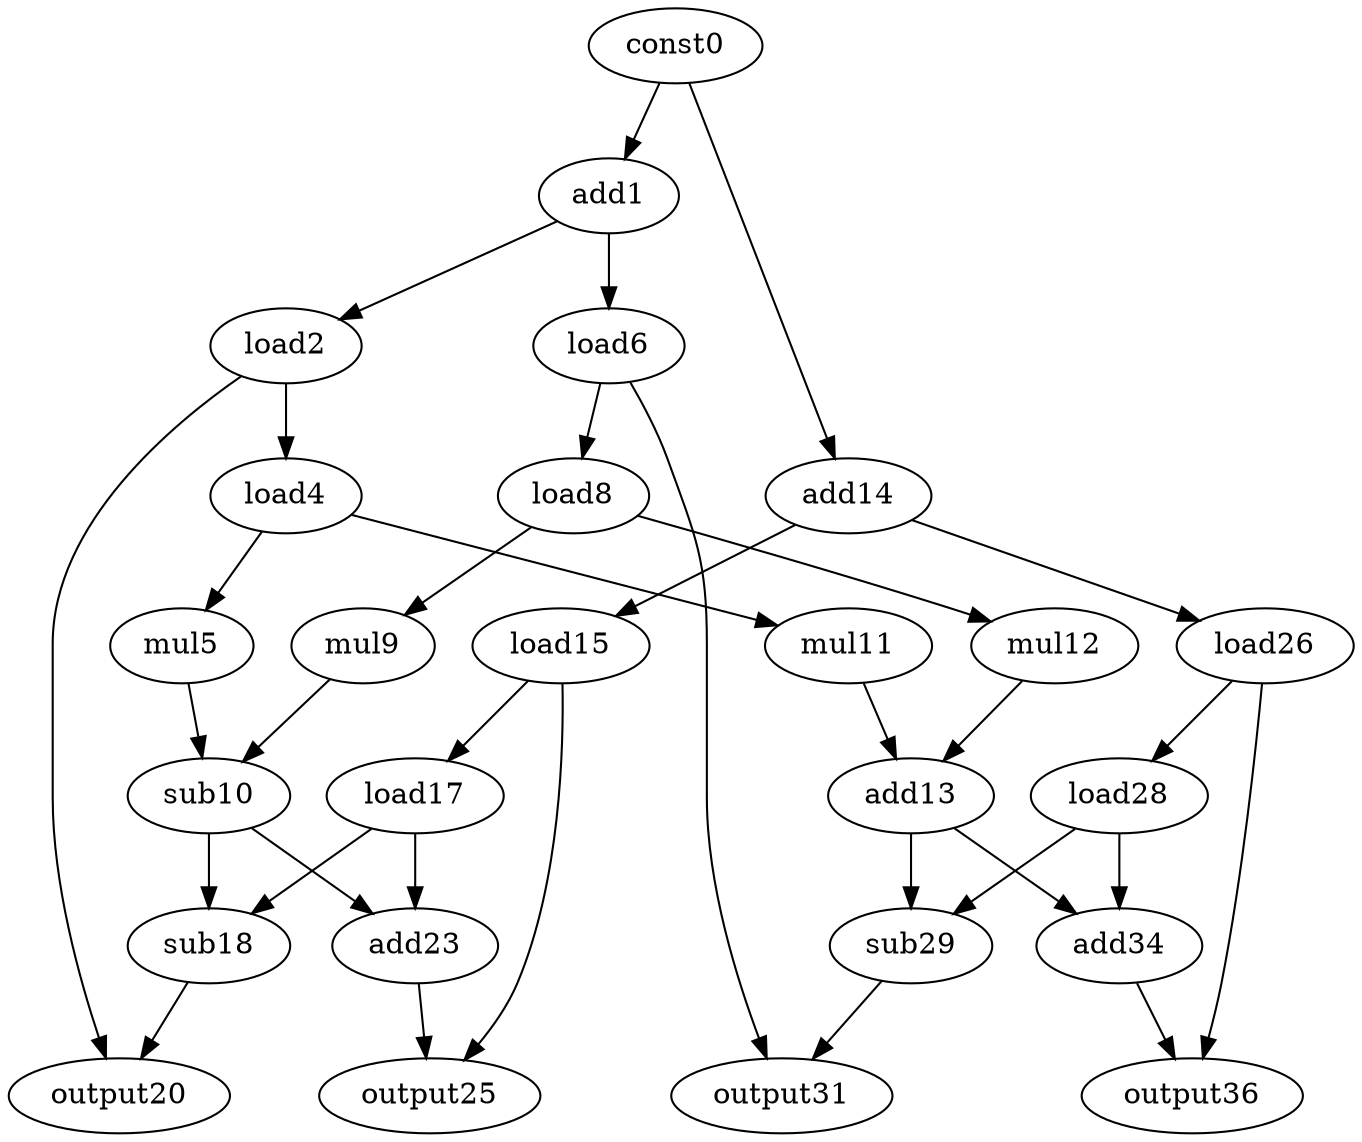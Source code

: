 digraph G {
const0[opcode=const, const_value=" 0"];
add1[opcode=add];
load2[opcode=load];
load4[opcode=load];
mul5[opcode=mul];
load6[opcode=load];
load8[opcode=load];
mul9[opcode=mul];
sub10[opcode=sub];
mul11[opcode=mul];
mul12[opcode=mul];
add13[opcode=add];
add14[opcode=add];
load15[opcode=load];
load17[opcode=load];
sub18[opcode=sub];
output20[opcode=output];
add23[opcode=add];
output25[opcode=output];
load26[opcode=load];
load28[opcode=load];
sub29[opcode=sub];
output31[opcode=output];
add34[opcode=add];
output36[opcode=output];
const0->add1[operand=0]; //const->add
const0->add14[operand=0]; //const->add
add1->load2[operand=0]; //add->load
add1->load6[operand=0]; //add->load
load2->load4[operand=0]; //load->load
load2->output20[operand=0]; //load->output
load4->mul5[operand=0]; //load->mul
load4->mul11[operand=0]; //load->mul
mul5->sub10[operand=0]; //mul->sub
load6->load8[operand=0]; //load->load
load6->output31[operand=0]; //load->output
load8->mul9[operand=0]; //load->mul
load8->mul12[operand=0]; //load->mul
mul9->sub10[operand=1]; //mul->sub
sub10->sub18[operand=0]; //sub->sub
sub10->add23[operand=0]; //sub->add
mul11->add13[operand=0]; //mul->add
mul12->add13[operand=1]; //mul->add
add13->sub29[operand=0]; //add->sub
add13->add34[operand=0]; //add->add
add14->load15[operand=0]; //add->load
add14->load26[operand=0]; //add->load
load15->load17[operand=0]; //load->load
load15->output25[operand=0]; //load->output
load17->sub18[operand=1]; //load->sub
load17->add23[operand=1]; //load->add
sub18->output20[operand=1]; //sub->output
add23->output25[operand=1]; //add->output
load26->load28[operand=0]; //load->load
load26->output36[operand=0]; //load->output
load28->sub29[operand=1]; //load->sub
load28->add34[operand=1]; //load->add
sub29->output31[operand=1]; //sub->output
add34->output36[operand=1]; //add->output
}
